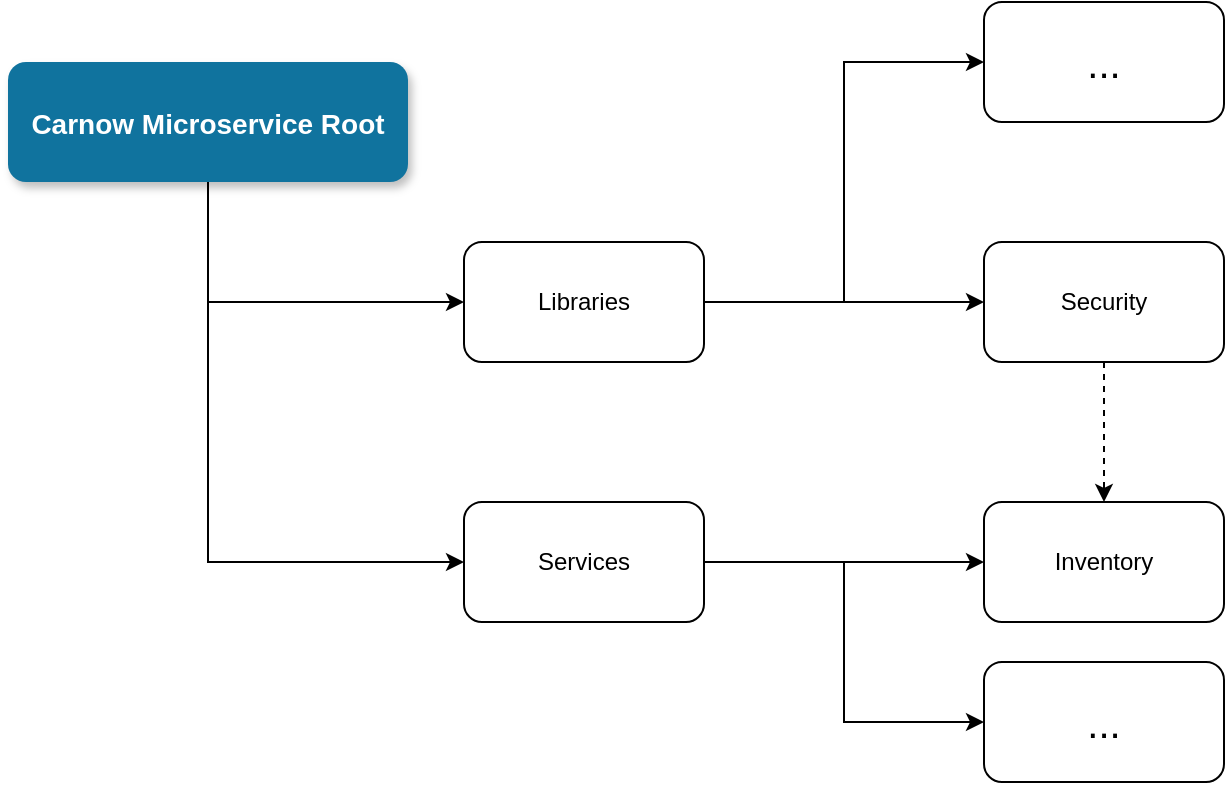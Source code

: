 <mxfile version="14.6.6" type="github">
  <diagram name="Page-1" id="97916047-d0de-89f5-080d-49f4d83e522f">
    <mxGraphModel dx="1896" dy="1061" grid="1" gridSize="10" guides="1" tooltips="1" connect="1" arrows="1" fold="1" page="1" pageScale="1.5" pageWidth="1169" pageHeight="827" background="none" math="0" shadow="0">
      <root>
        <mxCell id="0" />
        <mxCell id="1" parent="0" />
        <mxCell id="epO5_iVrW7eRA0rSdX63-56" style="edgeStyle=orthogonalEdgeStyle;rounded=0;orthogonalLoop=1;jettySize=auto;html=1;exitX=0.5;exitY=1;exitDx=0;exitDy=0;entryX=0;entryY=0.5;entryDx=0;entryDy=0;" edge="1" parent="1" source="2" target="epO5_iVrW7eRA0rSdX63-55">
          <mxGeometry relative="1" as="geometry" />
        </mxCell>
        <mxCell id="epO5_iVrW7eRA0rSdX63-58" style="edgeStyle=orthogonalEdgeStyle;rounded=0;orthogonalLoop=1;jettySize=auto;html=1;exitX=0.5;exitY=1;exitDx=0;exitDy=0;entryX=0;entryY=0.5;entryDx=0;entryDy=0;" edge="1" parent="1" source="2" target="epO5_iVrW7eRA0rSdX63-57">
          <mxGeometry relative="1" as="geometry" />
        </mxCell>
        <mxCell id="2" value="Carnow Microservice Root" style="rounded=1;fillColor=#10739E;strokeColor=none;shadow=1;gradientColor=none;fontStyle=1;fontColor=#FFFFFF;fontSize=14;" parent="1" vertex="1">
          <mxGeometry x="102" y="110" width="200" height="60" as="geometry" />
        </mxCell>
        <mxCell id="epO5_iVrW7eRA0rSdX63-62" style="edgeStyle=orthogonalEdgeStyle;rounded=0;orthogonalLoop=1;jettySize=auto;html=1;exitX=1;exitY=0.5;exitDx=0;exitDy=0;entryX=0;entryY=0.5;entryDx=0;entryDy=0;" edge="1" parent="1" source="epO5_iVrW7eRA0rSdX63-55" target="epO5_iVrW7eRA0rSdX63-61">
          <mxGeometry relative="1" as="geometry" />
        </mxCell>
        <mxCell id="epO5_iVrW7eRA0rSdX63-71" style="edgeStyle=orthogonalEdgeStyle;rounded=0;orthogonalLoop=1;jettySize=auto;html=1;exitX=1;exitY=0.5;exitDx=0;exitDy=0;entryX=0;entryY=0.5;entryDx=0;entryDy=0;fontSize=23;strokeColor=#000000;" edge="1" parent="1" source="epO5_iVrW7eRA0rSdX63-55" target="epO5_iVrW7eRA0rSdX63-70">
          <mxGeometry relative="1" as="geometry" />
        </mxCell>
        <mxCell id="epO5_iVrW7eRA0rSdX63-55" value="Libraries" style="rounded=1;whiteSpace=wrap;html=1;" vertex="1" parent="1">
          <mxGeometry x="330" y="200" width="120" height="60" as="geometry" />
        </mxCell>
        <mxCell id="epO5_iVrW7eRA0rSdX63-60" style="edgeStyle=orthogonalEdgeStyle;rounded=0;orthogonalLoop=1;jettySize=auto;html=1;exitX=1;exitY=0.5;exitDx=0;exitDy=0;entryX=0;entryY=0.5;entryDx=0;entryDy=0;" edge="1" parent="1" source="epO5_iVrW7eRA0rSdX63-57" target="epO5_iVrW7eRA0rSdX63-59">
          <mxGeometry relative="1" as="geometry" />
        </mxCell>
        <mxCell id="epO5_iVrW7eRA0rSdX63-73" style="edgeStyle=orthogonalEdgeStyle;rounded=0;orthogonalLoop=1;jettySize=auto;html=1;exitX=1;exitY=0.5;exitDx=0;exitDy=0;entryX=0;entryY=0.5;entryDx=0;entryDy=0;fontSize=23;strokeColor=#000000;" edge="1" parent="1" source="epO5_iVrW7eRA0rSdX63-57" target="epO5_iVrW7eRA0rSdX63-72">
          <mxGeometry relative="1" as="geometry" />
        </mxCell>
        <mxCell id="epO5_iVrW7eRA0rSdX63-57" value="Services" style="rounded=1;whiteSpace=wrap;html=1;" vertex="1" parent="1">
          <mxGeometry x="330" y="330" width="120" height="60" as="geometry" />
        </mxCell>
        <mxCell id="epO5_iVrW7eRA0rSdX63-59" value="Inventory" style="rounded=1;whiteSpace=wrap;html=1;" vertex="1" parent="1">
          <mxGeometry x="590" y="330" width="120" height="60" as="geometry" />
        </mxCell>
        <mxCell id="epO5_iVrW7eRA0rSdX63-64" style="edgeStyle=orthogonalEdgeStyle;rounded=0;orthogonalLoop=1;jettySize=auto;html=1;exitX=0.5;exitY=1;exitDx=0;exitDy=0;entryX=0.5;entryY=0;entryDx=0;entryDy=0;dashed=1;" edge="1" parent="1" source="epO5_iVrW7eRA0rSdX63-61" target="epO5_iVrW7eRA0rSdX63-59">
          <mxGeometry relative="1" as="geometry" />
        </mxCell>
        <mxCell id="epO5_iVrW7eRA0rSdX63-61" value="Security" style="rounded=1;whiteSpace=wrap;html=1;" vertex="1" parent="1">
          <mxGeometry x="590" y="200" width="120" height="60" as="geometry" />
        </mxCell>
        <mxCell id="epO5_iVrW7eRA0rSdX63-70" value="..." style="rounded=1;whiteSpace=wrap;html=1;fontSize=20;" vertex="1" parent="1">
          <mxGeometry x="590" y="80" width="120" height="60" as="geometry" />
        </mxCell>
        <mxCell id="epO5_iVrW7eRA0rSdX63-72" value="&lt;font style=&quot;font-size: 20px&quot;&gt;...&lt;/font&gt;" style="rounded=1;whiteSpace=wrap;html=1;" vertex="1" parent="1">
          <mxGeometry x="590" y="410" width="120" height="60" as="geometry" />
        </mxCell>
      </root>
    </mxGraphModel>
  </diagram>
</mxfile>
